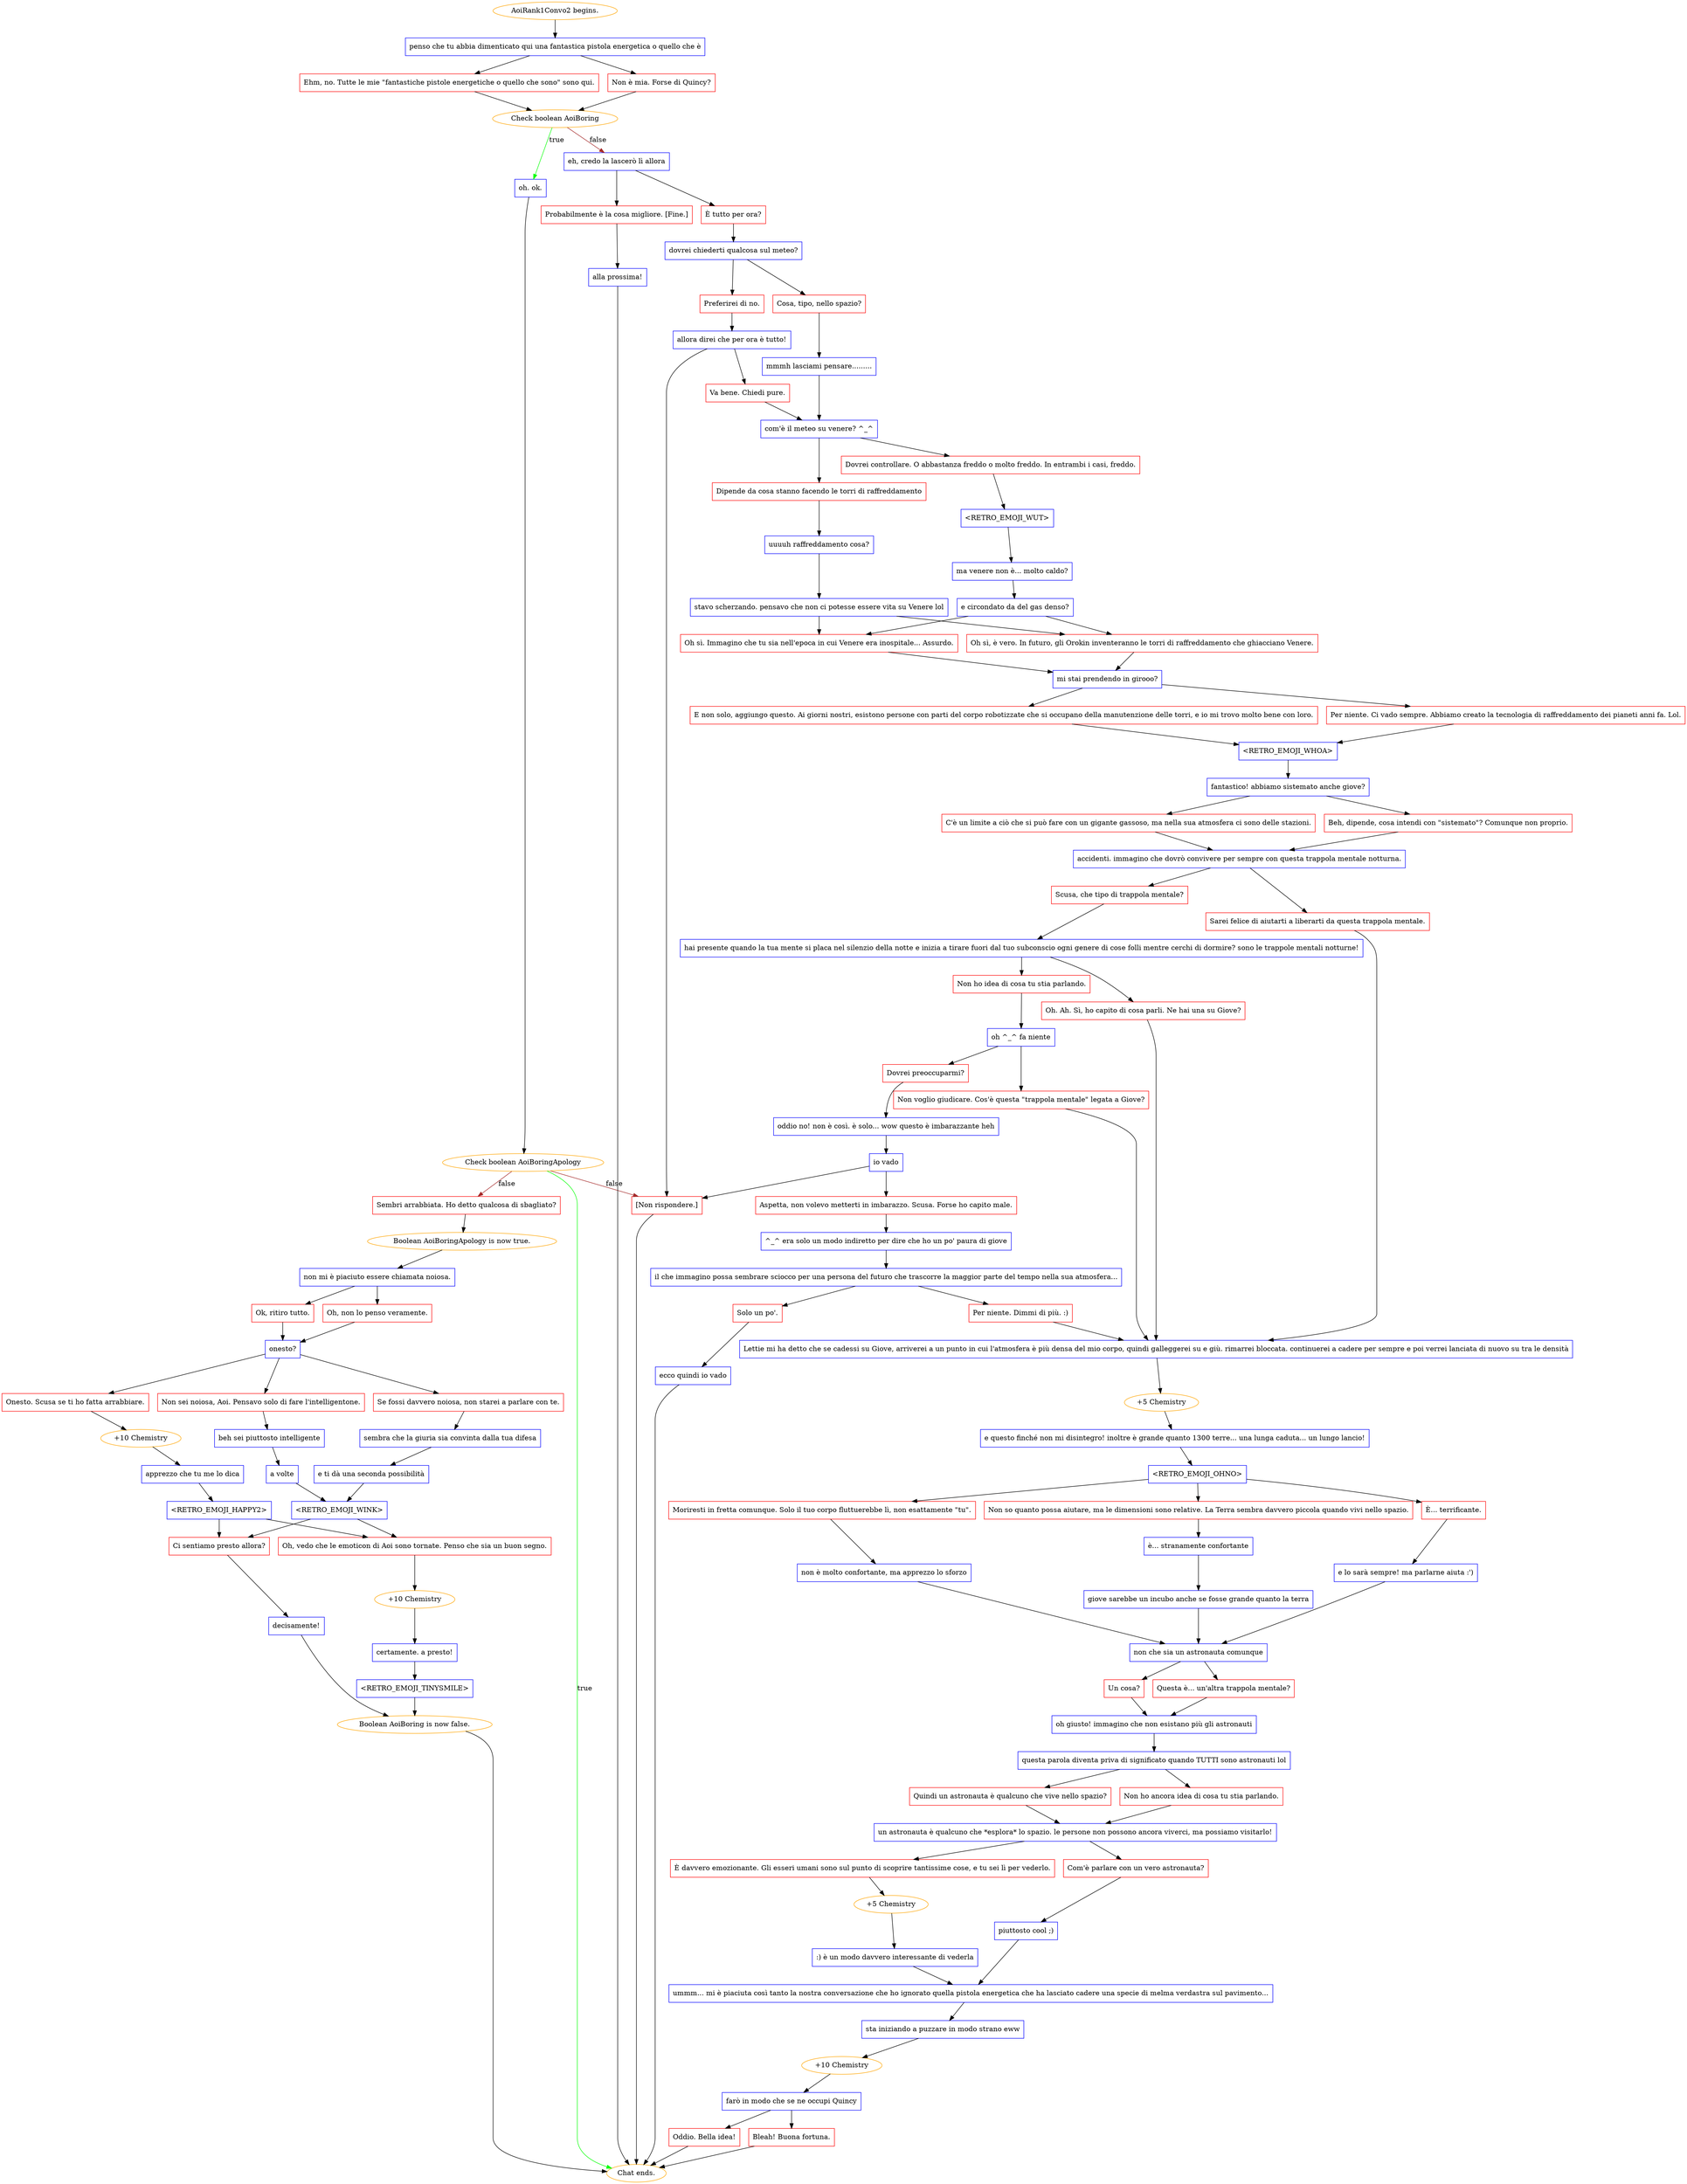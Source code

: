digraph {
	"AoiRank1Convo2 begins." [color=orange];
		"AoiRank1Convo2 begins." -> j3735816502;
	j3735816502 [label="penso che tu abbia dimenticato qui una fantastica pistola energetica o quello che è",shape=box,color=blue];
		j3735816502 -> j3643349015;
		j3735816502 -> j255639309;
	j3643349015 [label="Ehm, no. Tutte le mie \"fantastiche pistole energetiche o quello che sono\" sono qui.",shape=box,color=red];
		j3643349015 -> j1717996206;
	j255639309 [label="Non è mia. Forse di Quincy?",shape=box,color=red];
		j255639309 -> j1717996206;
	j1717996206 [label="Check boolean AoiBoring",color=orange];
		j1717996206 -> j2320643153 [label=true,color=green];
		j1717996206 -> j3599828671 [label=false,color=brown];
	j2320643153 [label="oh. ok.",shape=box,color=blue];
		j2320643153 -> j2507467571;
	j3599828671 [label="eh, credo la lascerò lì allora",shape=box,color=blue];
		j3599828671 -> j2032718683;
		j3599828671 -> j3530312368;
	j2507467571 [label="Check boolean AoiBoringApology",color=orange];
		j2507467571 -> "Chat ends." [label=true,color=green];
		j2507467571 -> j3347206737 [label=false,color=brown];
		j2507467571 -> j753348503 [label=false,color=brown];
	j2032718683 [label="È tutto per ora?",shape=box,color=red];
		j2032718683 -> j2152695121;
	j3530312368 [label="Probabilmente è la cosa migliore. [Fine.]",shape=box,color=red];
		j3530312368 -> j3514549363;
	"Chat ends." [color=orange];
	j3347206737 [label="Sembri arrabbiata. Ho detto qualcosa di sbagliato?",shape=box,color=red];
		j3347206737 -> j3007480745;
	j753348503 [label="[Non rispondere.]",shape=box,color=red];
		j753348503 -> "Chat ends.";
	j2152695121 [label="dovrei chiederti qualcosa sul meteo?",shape=box,color=blue];
		j2152695121 -> j400908512;
		j2152695121 -> j251284584;
	j3514549363 [label="alla prossima!",shape=box,color=blue];
		j3514549363 -> "Chat ends.";
	j3007480745 [label="Boolean AoiBoringApology is now true.",color=orange];
		j3007480745 -> j2683441559;
	j400908512 [label="Cosa, tipo, nello spazio?",shape=box,color=red];
		j400908512 -> j3144763730;
	j251284584 [label="Preferirei di no.",shape=box,color=red];
		j251284584 -> j1485977688;
	j2683441559 [label="non mi è piaciuto essere chiamata noiosa.",shape=box,color=blue];
		j2683441559 -> j960643089;
		j2683441559 -> j1398692098;
	j3144763730 [label="mmmh lasciami pensare.........",shape=box,color=blue];
		j3144763730 -> j1053730634;
	j1485977688 [label="allora direi che per ora è tutto!",shape=box,color=blue];
		j1485977688 -> j923054891;
		j1485977688 -> j753348503;
	j960643089 [label="Oh, non lo penso veramente.",shape=box,color=red];
		j960643089 -> j293489989;
	j1398692098 [label="Ok, ritiro tutto.",shape=box,color=red];
		j1398692098 -> j293489989;
	j1053730634 [label="com'è il meteo su venere? ^_^",shape=box,color=blue];
		j1053730634 -> j632930915;
		j1053730634 -> j299609159;
	j923054891 [label="Va bene. Chiedi pure.",shape=box,color=red];
		j923054891 -> j1053730634;
	j293489989 [label="onesto?",shape=box,color=blue];
		j293489989 -> j1616654255;
		j293489989 -> j1695731145;
		j293489989 -> j183080368;
	j632930915 [label="Dipende da cosa stanno facendo le torri di raffreddamento",shape=box,color=red];
		j632930915 -> j610292706;
	j299609159 [label="Dovrei controllare. O abbastanza freddo o molto freddo. In entrambi i casi, freddo.",shape=box,color=red];
		j299609159 -> j53926069;
	j1616654255 [label="Onesto. Scusa se ti ho fatta arrabbiare.",shape=box,color=red];
		j1616654255 -> j64593070;
	j1695731145 [label="Non sei noiosa, Aoi. Pensavo solo di fare l'intelligentone.",shape=box,color=red];
		j1695731145 -> j4068433583;
	j183080368 [label="Se fossi davvero noiosa, non starei a parlare con te.",shape=box,color=red];
		j183080368 -> j4067500798;
	j610292706 [label="uuuuh raffreddamento cosa?",shape=box,color=blue];
		j610292706 -> j199179244;
	j53926069 [label="<RETRO_EMOJI_WUT>",shape=box,color=blue];
		j53926069 -> j220609317;
	j64593070 [label="+10 Chemistry",color=orange];
		j64593070 -> j253619219;
	j4068433583 [label="beh sei piuttosto intelligente",shape=box,color=blue];
		j4068433583 -> j4078047689;
	j4067500798 [label="sembra che la giuria sia convinta dalla tua difesa",shape=box,color=blue];
		j4067500798 -> j3769833764;
	j199179244 [label="stavo scherzando. pensavo che non ci potesse essere vita su Venere lol",shape=box,color=blue];
		j199179244 -> j878996383;
		j199179244 -> j2534574770;
	j220609317 [label="ma venere non è... molto caldo?",shape=box,color=blue];
		j220609317 -> j2915818916;
	j253619219 [label="apprezzo che tu me lo dica",shape=box,color=blue];
		j253619219 -> j2657560192;
	j4078047689 [label="a volte",shape=box,color=blue];
		j4078047689 -> j3097585450;
	j3769833764 [label="e ti dà una seconda possibilità",shape=box,color=blue];
		j3769833764 -> j3097585450;
	j878996383 [label="Oh sì. Immagino che tu sia nell'epoca in cui Venere era inospitale... Assurdo.",shape=box,color=red];
		j878996383 -> j3236271145;
	j2534574770 [label="Oh sì, è vero. In futuro, gli Orokin inventeranno le torri di raffreddamento che ghiacciano Venere.",shape=box,color=red];
		j2534574770 -> j3236271145;
	j2915818916 [label="e circondato da del gas denso?",shape=box,color=blue];
		j2915818916 -> j878996383;
		j2915818916 -> j2534574770;
	j2657560192 [label="<RETRO_EMOJI_HAPPY2>",shape=box,color=blue];
		j2657560192 -> j2729812833;
		j2657560192 -> j1762609391;
	j3097585450 [label="<RETRO_EMOJI_WINK>",shape=box,color=blue];
		j3097585450 -> j2729812833;
		j3097585450 -> j1762609391;
	j3236271145 [label="mi stai prendendo in girooo?",shape=box,color=blue];
		j3236271145 -> j974619208;
		j3236271145 -> j3347214591;
	j2729812833 [label="Ci sentiamo presto allora?",shape=box,color=red];
		j2729812833 -> j2753926022;
	j1762609391 [label="Oh, vedo che le emoticon di Aoi sono tornate. Penso che sia un buon segno.",shape=box,color=red];
		j1762609391 -> j2513031812;
	j974619208 [label="E non solo, aggiungo questo. Ai giorni nostri, esistono persone con parti del corpo robotizzate che si occupano della manutenzione delle torri, e io mi trovo molto bene con loro.",shape=box,color=red];
		j974619208 -> j2972114065;
	j3347214591 [label="Per niente. Ci vado sempre. Abbiamo creato la tecnologia di raffreddamento dei pianeti anni fa. Lol.",shape=box,color=red];
		j3347214591 -> j2972114065;
	j2753926022 [label="decisamente!",shape=box,color=blue];
		j2753926022 -> j2581611291;
	j2513031812 [label="+10 Chemistry",color=orange];
		j2513031812 -> j580421493;
	j2972114065 [label="<RETRO_EMOJI_WHOA>",shape=box,color=blue];
		j2972114065 -> j4287637161;
	j2581611291 [label="Boolean AoiBoring is now false.",color=orange];
		j2581611291 -> "Chat ends.";
	j580421493 [label="certamente. a presto!",shape=box,color=blue];
		j580421493 -> j153386734;
	j4287637161 [label="fantastico! abbiamo sistemato anche giove?",shape=box,color=blue];
		j4287637161 -> j3692399312;
		j4287637161 -> j2141950494;
	j153386734 [label="<RETRO_EMOJI_TINYSMILE>",shape=box,color=blue];
		j153386734 -> j2581611291;
	j3692399312 [label="C'è un limite a ciò che si può fare con un gigante gassoso, ma nella sua atmosfera ci sono delle stazioni.",shape=box,color=red];
		j3692399312 -> j2330999719;
	j2141950494 [label="Beh, dipende, cosa intendi con \"sistemato\"? Comunque non proprio.",shape=box,color=red];
		j2141950494 -> j2330999719;
	j2330999719 [label="accidenti. immagino che dovrò convivere per sempre con questa trappola mentale notturna.",shape=box,color=blue];
		j2330999719 -> j813581565;
		j2330999719 -> j2922986001;
	j813581565 [label="Sarei felice di aiutarti a liberarti da questa trappola mentale.",shape=box,color=red];
		j813581565 -> j2795459475;
	j2922986001 [label="Scusa, che tipo di trappola mentale?",shape=box,color=red];
		j2922986001 -> j1007496153;
	j2795459475 [label="Lettie mi ha detto che se cadessi su Giove, arriverei a un punto in cui l'atmosfera è più densa del mio corpo, quindi galleggerei su e giù. rimarrei bloccata. continuerei a cadere per sempre e poi verrei lanciata di nuovo su tra le densità",shape=box,color=blue];
		j2795459475 -> j464722579;
	j1007496153 [label="hai presente quando la tua mente si placa nel silenzio della notte e inizia a tirare fuori dal tuo subconscio ogni genere di cose folli mentre cerchi di dormire? sono le trappole mentali notturne!",shape=box,color=blue];
		j1007496153 -> j3832133529;
		j1007496153 -> j3878679445;
	j464722579 [label="+5 Chemistry",color=orange];
		j464722579 -> j401791842;
	j3832133529 [label="Oh. Ah. Sì, ho capito di cosa parli. Ne hai una su Giove?",shape=box,color=red];
		j3832133529 -> j2795459475;
	j3878679445 [label="Non ho idea di cosa tu stia parlando.",shape=box,color=red];
		j3878679445 -> j2613535005;
	j401791842 [label="e questo finché non mi disintegro! inoltre è grande quanto 1300 terre... una lunga caduta... un lungo lancio!",shape=box,color=blue];
		j401791842 -> j2783449782;
	j2613535005 [label="oh ^_^ fa niente",shape=box,color=blue];
		j2613535005 -> j3777384224;
		j2613535005 -> j2192347317;
	j2783449782 [label="<RETRO_EMOJI_OHNO>",shape=box,color=blue];
		j2783449782 -> j1211637714;
		j2783449782 -> j3531351655;
		j2783449782 -> j107784331;
	j3777384224 [label="Non voglio giudicare. Cos'è questa \"trappola mentale\" legata a Giove?",shape=box,color=red];
		j3777384224 -> j2795459475;
	j2192347317 [label="Dovrei preoccuparmi?",shape=box,color=red];
		j2192347317 -> j41096296;
	j1211637714 [label="È... terrificante.",shape=box,color=red];
		j1211637714 -> j515161952;
	j3531351655 [label="Moriresti in fretta comunque. Solo il tuo corpo fluttuerebbe lì, non esattamente \"tu\".",shape=box,color=red];
		j3531351655 -> j362958265;
	j107784331 [label="Non so quanto possa aiutare, ma le dimensioni sono relative. La Terra sembra davvero piccola quando vivi nello spazio.",shape=box,color=red];
		j107784331 -> j3136815813;
	j41096296 [label="oddio no! non è così. è solo... wow questo è imbarazzante heh",shape=box,color=blue];
		j41096296 -> j1429562412;
	j515161952 [label="e lo sarà sempre! ma parlarne aiuta :')",shape=box,color=blue];
		j515161952 -> j604373934;
	j362958265 [label="non è molto confortante, ma apprezzo lo sforzo",shape=box,color=blue];
		j362958265 -> j604373934;
	j3136815813 [label="è... stranamente confortante",shape=box,color=blue];
		j3136815813 -> j2845802481;
	j1429562412 [label="io vado",shape=box,color=blue];
		j1429562412 -> j213934422;
		j1429562412 -> j753348503;
	j604373934 [label="non che sia un astronauta comunque",shape=box,color=blue];
		j604373934 -> j2080693048;
		j604373934 -> j2950567002;
	j2845802481 [label="giove sarebbe un incubo anche se fosse grande quanto la terra",shape=box,color=blue];
		j2845802481 -> j604373934;
	j213934422 [label="Aspetta, non volevo metterti in imbarazzo. Scusa. Forse ho capito male.",shape=box,color=red];
		j213934422 -> j1892519483;
	j2080693048 [label="Un cosa?",shape=box,color=red];
		j2080693048 -> j388734521;
	j2950567002 [label="Questa è... un'altra trappola mentale?",shape=box,color=red];
		j2950567002 -> j388734521;
	j1892519483 [label="^_^ era solo un modo indiretto per dire che ho un po' paura di giove",shape=box,color=blue];
		j1892519483 -> j3397494238;
	j388734521 [label="oh giusto! immagino che non esistano più gli astronauti",shape=box,color=blue];
		j388734521 -> j3663729875;
	j3397494238 [label="il che immagino possa sembrare sciocco per una persona del futuro che trascorre la maggior parte del tempo nella sua atmosfera...",shape=box,color=blue];
		j3397494238 -> j2071046758;
		j3397494238 -> j46052430;
	j3663729875 [label="questa parola diventa priva di significato quando TUTTI sono astronauti lol",shape=box,color=blue];
		j3663729875 -> j803377512;
		j3663729875 -> j923050553;
	j2071046758 [label="Per niente. Dimmi di più. :)",shape=box,color=red];
		j2071046758 -> j2795459475;
	j46052430 [label="Solo un po'.",shape=box,color=red];
		j46052430 -> j597417416;
	j803377512 [label="Quindi un astronauta è qualcuno che vive nello spazio?",shape=box,color=red];
		j803377512 -> j2223196812;
	j923050553 [label="Non ho ancora idea di cosa tu stia parlando.",shape=box,color=red];
		j923050553 -> j2223196812;
	j597417416 [label="ecco quindi io vado",shape=box,color=blue];
		j597417416 -> "Chat ends.";
	j2223196812 [label="un astronauta è qualcuno che *esplora* lo spazio. le persone non possono ancora viverci, ma possiamo visitarlo!",shape=box,color=blue];
		j2223196812 -> j1642207118;
		j2223196812 -> j2773231790;
	j1642207118 [label="È davvero emozionante. Gli esseri umani sono sul punto di scoprire tantissime cose, e tu sei lì per vederlo.",shape=box,color=red];
		j1642207118 -> j363584396;
	j2773231790 [label="Com'è parlare con un vero astronauta?",shape=box,color=red];
		j2773231790 -> j3337292068;
	j363584396 [label="+5 Chemistry",color=orange];
		j363584396 -> j2647926;
	j3337292068 [label="piuttosto cool ;)",shape=box,color=blue];
		j3337292068 -> j1924949952;
	j2647926 [label=":) è un modo davvero interessante di vederla",shape=box,color=blue];
		j2647926 -> j1924949952;
	j1924949952 [label="ummm... mi è piaciuta così tanto la nostra conversazione che ho ignorato quella pistola energetica che ha lasciato cadere una specie di melma verdastra sul pavimento...",shape=box,color=blue];
		j1924949952 -> j2576719370;
	j2576719370 [label="sta iniziando a puzzare in modo strano eww",shape=box,color=blue];
		j2576719370 -> j3941470176;
	j3941470176 [label="+10 Chemistry",color=orange];
		j3941470176 -> j4010318512;
	j4010318512 [label="farò in modo che se ne occupi Quincy",shape=box,color=blue];
		j4010318512 -> j3933307999;
		j4010318512 -> j3564154368;
	j3933307999 [label="Bleah! Buona fortuna.",shape=box,color=red];
		j3933307999 -> "Chat ends.";
	j3564154368 [label="Oddio. Bella idea!",shape=box,color=red];
		j3564154368 -> "Chat ends.";
}